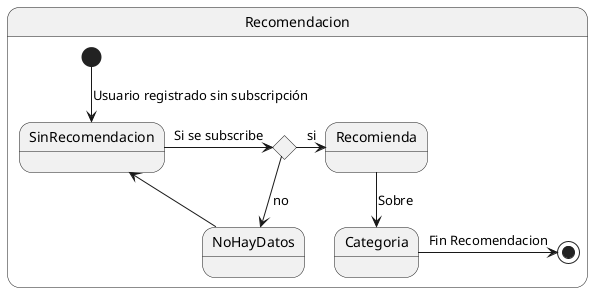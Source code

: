 @startuml

state Recomendacion {
  [*] --> SinRecomendacion : Usuario registrado sin subscripción
  
  state rombo <<choice>>

  SinRecomendacion -r-> rombo : Si se subscribe
  Recomienda <-r- rombo : si
  NoHayDatos <-r- rombo : no

  Recomienda --> Categoria : Sobre
  NoHayDatos --> SinRecomendacion

  Categoria -r-> [*] : Fin Recomendacion
}

@enduml
